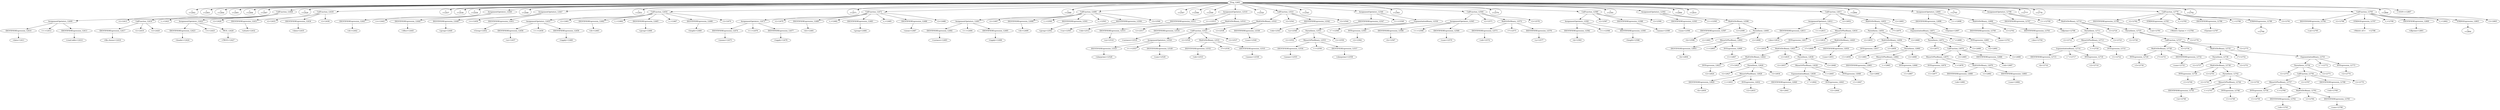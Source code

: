 digraph {

"Prog_12401"->"<
>12402";
"Prog_12401"->"<
>12403";
"Prog_12401"->"<
>12404";
"Prog_12401"->"<
>12405";
"Prog_12401"->"<
>12406";
"Prog_12401"->"<
>12407";
"Prog_12401"->"CallFunction_12408";
"CallFunction_12408"->"AssignmentOpetators_12409";
"AssignmentOpetators_12409"->"IDENTIFIERExpression_12410";
"IDENTIFIERExpression_12410"->"<data>12411";
"AssignmentOpetators_12409"->"<<->12412";
"AssignmentOpetators_12409"->"IDENTIFIERExpression_12413";
"IDENTIFIERExpression_12413"->"<read.table>12414";
"CallFunction_12408"->"<(>12415";
"CallFunction_12408"->"CallFunction_12416";
"CallFunction_12416"->"IDENTIFIERExpression_12417";
"IDENTIFIERExpression_12417"->"<file.choose>12418";
"CallFunction_12416"->"<(>12419";
"CallFunction_12416"->"<)>12420";
"CallFunction_12408"->"<,>12421";
"CallFunction_12408"->"AssignmentOpetators_12422";
"AssignmentOpetators_12422"->"IDENTIFIERExpression_12423";
"IDENTIFIERExpression_12423"->"<header>12424";
"AssignmentOpetators_12422"->"<=>12425";
"AssignmentOpetators_12422"->"TRUE_12426";
"TRUE_12426"->"<TRUE>12427";
"CallFunction_12408"->"<)>12428";
"Prog_12401"->"<
>12429";
"Prog_12401"->"CallFunction_12430";
"CallFunction_12430"->"IDENTIFIERExpression_12431";
"IDENTIFIERExpression_12431"->"<attach>12432";
"CallFunction_12430"->"<(>12433";
"CallFunction_12430"->"IDENTIFIERExpression_12434";
"IDENTIFIERExpression_12434"->"<data>12435";
"CallFunction_12430"->"<)>12436";
"Prog_12401"->"<
>12437";
"Prog_12401"->"<
>12438";
"Prog_12401"->"<
>12439";
"Prog_12401"->"AssignmentOpetators_12440";
"AssignmentOpetators_12440"->"IDENTIFIERExpression_12441";
"IDENTIFIERExpression_12441"->"<dv>12442";
"AssignmentOpetators_12440"->"<=>12443";
"AssignmentOpetators_12440"->"IDENTIFIERExpression_12444";
"IDENTIFIERExpression_12444"->"<After>12445";
"Prog_12401"->"<
>12446";
"Prog_12401"->"AssignmentOpetators_12447";
"AssignmentOpetators_12447"->"IDENTIFIERExpression_12448";
"IDENTIFIERExpression_12448"->"<group>12449";
"AssignmentOpetators_12447"->"<=>12450";
"AssignmentOpetators_12447"->"IDENTIFIERExpression_12451";
"IDENTIFIERExpression_12451"->"<Group>12452";
"Prog_12401"->"<
>12453";
"Prog_12401"->"CallFunction_12454";
"CallFunction_12454"->"AssignmentOpetators_12455";
"AssignmentOpetators_12455"->"IDENTIFIERExpression_12456";
"IDENTIFIERExpression_12456"->"<ni>12457";
"AssignmentOpetators_12455"->"<<->12458";
"AssignmentOpetators_12455"->"IDENTIFIERExpression_12459";
"IDENTIFIERExpression_12459"->"<tapply>12460";
"CallFunction_12454"->"<(>12461";
"CallFunction_12454"->"IDENTIFIERExpression_12462";
"IDENTIFIERExpression_12462"->"<dv>12463";
"CallFunction_12454"->"<,>12464";
"CallFunction_12454"->"IDENTIFIERExpression_12465";
"IDENTIFIERExpression_12465"->"<group>12466";
"CallFunction_12454"->"<,>12467";
"CallFunction_12454"->"IDENTIFIERExpression_12468";
"IDENTIFIERExpression_12468"->"<length>12469";
"CallFunction_12454"->"<)>12470";
"Prog_12401"->"<
>12471";
"Prog_12401"->"CallFunction_12472";
"CallFunction_12472"->"AssignmentOpetators_12473";
"AssignmentOpetators_12473"->"IDENTIFIERExpression_12474";
"IDENTIFIERExpression_12474"->"<means>12475";
"AssignmentOpetators_12473"->"<<->12476";
"AssignmentOpetators_12473"->"IDENTIFIERExpression_12477";
"IDENTIFIERExpression_12477"->"<tapply>12478";
"CallFunction_12472"->"<(>12479";
"CallFunction_12472"->"IDENTIFIERExpression_12480";
"IDENTIFIERExpression_12480"->"<dv>12481";
"CallFunction_12472"->"<,>12482";
"CallFunction_12472"->"IDENTIFIERExpression_12483";
"IDENTIFIERExpression_12483"->"<group>12484";
"CallFunction_12472"->"<,>12485";
"CallFunction_12472"->"IDENTIFIERExpression_12486";
"IDENTIFIERExpression_12486"->"<mean>12487";
"CallFunction_12472"->"<)>12488";
"Prog_12401"->"<
>12489";
"Prog_12401"->"CallFunction_12490";
"CallFunction_12490"->"AssignmentOpetators_12491";
"AssignmentOpetators_12491"->"IDENTIFIERExpression_12492";
"IDENTIFIERExpression_12492"->"<variance>12493";
"AssignmentOpetators_12491"->"<<->12494";
"AssignmentOpetators_12491"->"IDENTIFIERExpression_12495";
"IDENTIFIERExpression_12495"->"<tapply>12496";
"CallFunction_12490"->"<(>12497";
"CallFunction_12490"->"IDENTIFIERExpression_12498";
"IDENTIFIERExpression_12498"->"<dv>12499";
"CallFunction_12490"->"<,>12500";
"CallFunction_12490"->"IDENTIFIERExpression_12501";
"IDENTIFIERExpression_12501"->"<group>12502";
"CallFunction_12490"->"<,>12503";
"CallFunction_12490"->"IDENTIFIERExpression_12504";
"IDENTIFIERExpression_12504"->"<var>12505";
"CallFunction_12490"->"<)>12506";
"Prog_12401"->"<
>12507";
"Prog_12401"->"<
>12508";
"Prog_12401"->"<
>12509";
"Prog_12401"->"AssignmentOpetators_12510";
"AssignmentOpetators_12510"->"IDENTIFIERExpression_12511";
"IDENTIFIERExpression_12511"->"<wk>12512";
"AssignmentOpetators_12510"->"<<->12513";
"AssignmentOpetators_12510"->"MultOrDivBinary_12514";
"MultOrDivBinary_12514"->"IDENTIFIERExpression_12515";
"IDENTIFIERExpression_12515"->"<ni>12516";
"MultOrDivBinary_12514"->"</>12517";
"MultOrDivBinary_12514"->"IDENTIFIERExpression_12518";
"IDENTIFIERExpression_12518"->"<variance>12519";
"Prog_12401"->"<
>12520";
"Prog_12401"->"CallFunction_12521";
"CallFunction_12521"->"MultOrDivBinary_12522";
"MultOrDivBinary_12522"->"CallFunction_12523";
"CallFunction_12523"->"AssignmentOpetators_12524";
"AssignmentOpetators_12524"->"IDENTIFIERExpression_12525";
"IDENTIFIERExpression_12525"->"<xbarprime>12526";
"AssignmentOpetators_12524"->"<<->12527";
"AssignmentOpetators_12524"->"IDENTIFIERExpression_12528";
"IDENTIFIERExpression_12528"->"<sum>12529";
"CallFunction_12523"->"<(>12530";
"CallFunction_12523"->"MultOrDivBinary_12531";
"MultOrDivBinary_12531"->"IDENTIFIERExpression_12532";
"IDENTIFIERExpression_12532"->"<wk>12533";
"MultOrDivBinary_12531"->"<*>12534";
"MultOrDivBinary_12531"->"IDENTIFIERExpression_12535";
"IDENTIFIERExpression_12535"->"<means>12536";
"CallFunction_12523"->"<)>12537";
"MultOrDivBinary_12522"->"</>12538";
"MultOrDivBinary_12522"->"IDENTIFIERExpression_12539";
"IDENTIFIERExpression_12539"->"<sum>12540";
"CallFunction_12521"->"<(>12541";
"CallFunction_12521"->"IDENTIFIERExpression_12542";
"IDENTIFIERExpression_12542"->"<wk>12543";
"CallFunction_12521"->"<)>12544";
"Prog_12401"->"<
>12545";
"Prog_12401"->"AssignmentOpetators_12546";
"AssignmentOpetators_12546"->"IDENTIFIERExpression_12547";
"IDENTIFIERExpression_12547"->"<a>12548";
"AssignmentOpetators_12546"->"<<->12549";
"AssignmentOpetators_12546"->"ExponentiationBinary_12550";
"ExponentiationBinary_12550"->"Parenthesis_12551";
"Parenthesis_12551"->"<(>12552";
"Parenthesis_12551"->"MinusOrPlusBinary_12553";
"MinusOrPlusBinary_12553"->"IDENTIFIERExpression_12554";
"IDENTIFIERExpression_12554"->"<means>12555";
"MinusOrPlusBinary_12553"->"<->12556";
"MinusOrPlusBinary_12553"->"IDENTIFIERExpression_12557";
"IDENTIFIERExpression_12557"->"<xbarprime>12558";
"Parenthesis_12551"->"<)>12559";
"ExponentiationBinary_12550"->"<^>12560";
"ExponentiationBinary_12550"->"INTExpression_12561";
"INTExpression_12561"->"<2>12562";
"Prog_12401"->"<
>12563";
"Prog_12401"->"CallFunction_12564";
"CallFunction_12564"->"AssignmentOpetators_12565";
"AssignmentOpetators_12565"->"IDENTIFIERExpression_12566";
"IDENTIFIERExpression_12566"->"<b>12567";
"AssignmentOpetators_12565"->"<<->12568";
"AssignmentOpetators_12565"->"IDENTIFIERExpression_12569";
"IDENTIFIERExpression_12569"->"<sum>12570";
"CallFunction_12564"->"<(>12571";
"CallFunction_12564"->"MultOrDivBinary_12572";
"MultOrDivBinary_12572"->"IDENTIFIERExpression_12573";
"IDENTIFIERExpression_12573"->"<wk>12574";
"MultOrDivBinary_12572"->"<*>12575";
"MultOrDivBinary_12572"->"IDENTIFIERExpression_12576";
"IDENTIFIERExpression_12576"->"<a>12577";
"CallFunction_12564"->"<)>12578";
"Prog_12401"->"<
>12579";
"Prog_12401"->"CallFunction_12580";
"CallFunction_12580"->"AssignmentOpetators_12581";
"AssignmentOpetators_12581"->"IDENTIFIERExpression_12582";
"IDENTIFIERExpression_12582"->"<k>12583";
"AssignmentOpetators_12581"->"<<->12584";
"AssignmentOpetators_12581"->"IDENTIFIERExpression_12585";
"IDENTIFIERExpression_12585"->"<length>12586";
"CallFunction_12580"->"<(>12587";
"CallFunction_12580"->"IDENTIFIERExpression_12588";
"IDENTIFIERExpression_12588"->"<means>12589";
"CallFunction_12580"->"<)>12590";
"Prog_12401"->"<
>12591";
"Prog_12401"->"AssignmentOpetators_12592";
"AssignmentOpetators_12592"->"IDENTIFIERExpression_12593";
"IDENTIFIERExpression_12593"->"<num>12594";
"AssignmentOpetators_12592"->"<<->12595";
"AssignmentOpetators_12592"->"MultOrDivBinary_12596";
"MultOrDivBinary_12596"->"IDENTIFIERExpression_12597";
"IDENTIFIERExpression_12597"->"<b>12598";
"MultOrDivBinary_12596"->"</>12599";
"MultOrDivBinary_12596"->"Parenthesis_12600";
"Parenthesis_12600"->"<(>12601";
"Parenthesis_12600"->"MinusOrPlusBinary_12602";
"MinusOrPlusBinary_12602"->"IDENTIFIERExpression_12603";
"IDENTIFIERExpression_12603"->"<k>12604";
"MinusOrPlusBinary_12602"->"<->12605";
"MinusOrPlusBinary_12602"->"INTExpression_12606";
"INTExpression_12606"->"<1>12607";
"Parenthesis_12600"->"<)>12608";
"Prog_12401"->"<
>12609";
"Prog_12401"->"<
>12610";
"Prog_12401"->"CallFunction_12611";
"CallFunction_12611"->"AssignmentOpetators_12612";
"AssignmentOpetators_12612"->"IDENTIFIERExpression_12613";
"IDENTIFIERExpression_12613"->"<den>12614";
"AssignmentOpetators_12612"->"<<->12615";
"AssignmentOpetators_12612"->"MinusOrPlusBinary_12616";
"MinusOrPlusBinary_12616"->"INTExpression_12617";
"INTExpression_12617"->"<1>12618";
"MinusOrPlusBinary_12616"->"<+>12619";
"MinusOrPlusBinary_12616"->"MultOrDivBinary_12620";
"MultOrDivBinary_12620"->"MultOrDivBinary_12621";
"MultOrDivBinary_12621"->"MultOrDivBinary_12622";
"MultOrDivBinary_12622"->"INTExpression_12623";
"INTExpression_12623"->"<2>12624";
"MultOrDivBinary_12622"->"<*>12625";
"MultOrDivBinary_12622"->"Parenthesis_12626";
"Parenthesis_12626"->"<(>12627";
"Parenthesis_12626"->"MinusOrPlusBinary_12628";
"MinusOrPlusBinary_12628"->"IDENTIFIERExpression_12629";
"IDENTIFIERExpression_12629"->"<k>12630";
"MinusOrPlusBinary_12628"->"<->12631";
"MinusOrPlusBinary_12628"->"INTExpression_12632";
"INTExpression_12632"->"<2>12633";
"Parenthesis_12626"->"<)>12634";
"MultOrDivBinary_12621"->"</>12635";
"MultOrDivBinary_12621"->"Parenthesis_12636";
"Parenthesis_12636"->"<(>12637";
"Parenthesis_12636"->"MinusOrPlusBinary_12638";
"MinusOrPlusBinary_12638"->"ExponentiationBinary_12639";
"ExponentiationBinary_12639"->"IDENTIFIERExpression_12640";
"IDENTIFIERExpression_12640"->"<k>12641";
"ExponentiationBinary_12639"->"<^>12642";
"ExponentiationBinary_12639"->"INTExpression_12643";
"INTExpression_12643"->"<2>12644";
"MinusOrPlusBinary_12638"->"<->12645";
"MinusOrPlusBinary_12638"->"INTExpression_12646";
"INTExpression_12646"->"<1>12647";
"Parenthesis_12636"->"<)>12648";
"MultOrDivBinary_12620"->"<*>12649";
"MultOrDivBinary_12620"->"IDENTIFIERExpression_12650";
"IDENTIFIERExpression_12650"->"<sum>12651";
"CallFunction_12611"->"<(>12652";
"CallFunction_12611"->"MultOrDivBinary_12653";
"MultOrDivBinary_12653"->"Parenthesis_12654";
"Parenthesis_12654"->"<(>12655";
"Parenthesis_12654"->"MultOrDivBinary_12656";
"MultOrDivBinary_12656"->"INTExpression_12657";
"INTExpression_12657"->"<1>12658";
"MultOrDivBinary_12656"->"</>12659";
"MultOrDivBinary_12656"->"Parenthesis_12660";
"Parenthesis_12660"->"<(>12661";
"Parenthesis_12660"->"MinusOrPlusBinary_12662";
"MinusOrPlusBinary_12662"->"IDENTIFIERExpression_12663";
"IDENTIFIERExpression_12663"->"<ni>12664";
"MinusOrPlusBinary_12662"->"<->12665";
"MinusOrPlusBinary_12662"->"INTExpression_12666";
"INTExpression_12666"->"<1>12667";
"Parenthesis_12660"->"<)>12668";
"Parenthesis_12654"->"<)>12669";
"MultOrDivBinary_12653"->"<*>12670";
"MultOrDivBinary_12653"->"ExponentiationBinary_12671";
"ExponentiationBinary_12671"->"Parenthesis_12672";
"Parenthesis_12672"->"<(>12673";
"Parenthesis_12672"->"CallFunction_12674";
"CallFunction_12674"->"MinusOrPlusBinary_12675";
"MinusOrPlusBinary_12675"->"INTExpression_12676";
"INTExpression_12676"->"<1>12677";
"MinusOrPlusBinary_12675"->"<->12678";
"MinusOrPlusBinary_12675"->"MultOrDivBinary_12679";
"MultOrDivBinary_12679"->"IDENTIFIERExpression_12680";
"IDENTIFIERExpression_12680"->"<wk>12681";
"MultOrDivBinary_12679"->"</>12682";
"MultOrDivBinary_12679"->"IDENTIFIERExpression_12683";
"IDENTIFIERExpression_12683"->"<sum>12684";
"CallFunction_12674"->"<(>12685";
"CallFunction_12674"->"IDENTIFIERExpression_12686";
"IDENTIFIERExpression_12686"->"<wk>12687";
"CallFunction_12674"->"<)>12688";
"Parenthesis_12672"->"<)>12689";
"ExponentiationBinary_12671"->"<^>12690";
"ExponentiationBinary_12671"->"INTExpression_12691";
"INTExpression_12691"->"<2>12692";
"CallFunction_12611"->"<)>12693";
"Prog_12401"->"<
>12694";
"Prog_12401"->"AssignmentOpetators_12695";
"AssignmentOpetators_12695"->"IDENTIFIERExpression_12696";
"IDENTIFIERExpression_12696"->"<Fprime>12697";
"AssignmentOpetators_12695"->"<<->12698";
"AssignmentOpetators_12695"->"MultOrDivBinary_12699";
"MultOrDivBinary_12699"->"IDENTIFIERExpression_12700";
"IDENTIFIERExpression_12700"->"<num>12701";
"MultOrDivBinary_12699"->"</>12702";
"MultOrDivBinary_12699"->"IDENTIFIERExpression_12703";
"IDENTIFIERExpression_12703"->"<den>12704";
"Prog_12401"->"<
>12705";
"Prog_12401"->"AssignmentOpetators_12706";
"AssignmentOpetators_12706"->"IDENTIFIERExpression_12707";
"IDENTIFIERExpression_12707"->"<dfprime>12708";
"AssignmentOpetators_12706"->"<<->12709";
"AssignmentOpetators_12706"->"MultOrDivBinary_12710";
"MultOrDivBinary_12710"->"Parenthesis_12711";
"Parenthesis_12711"->"<(>12712";
"Parenthesis_12711"->"MinusOrPlusBinary_12713";
"MinusOrPlusBinary_12713"->"ExponentiationBinary_12714";
"ExponentiationBinary_12714"->"IDENTIFIERExpression_12715";
"IDENTIFIERExpression_12715"->"<k>12716";
"ExponentiationBinary_12714"->"<^>12717";
"ExponentiationBinary_12714"->"INTExpression_12718";
"INTExpression_12718"->"<2>12719";
"MinusOrPlusBinary_12713"->"<->12720";
"MinusOrPlusBinary_12713"->"INTExpression_12721";
"INTExpression_12721"->"<1>12722";
"Parenthesis_12711"->"<)>12723";
"MultOrDivBinary_12710"->"</>12724";
"MultOrDivBinary_12710"->"Parenthesis_12725";
"Parenthesis_12725"->"<(>12726";
"Parenthesis_12725"->"CallFunction_12727";
"CallFunction_12727"->"MultOrDivBinary_12728";
"MultOrDivBinary_12728"->"INTExpression_12729";
"INTExpression_12729"->"<3>12730";
"MultOrDivBinary_12728"->"<*>12731";
"MultOrDivBinary_12728"->"IDENTIFIERExpression_12732";
"IDENTIFIERExpression_12732"->"<sum>12733";
"CallFunction_12727"->"<(>12734";
"CallFunction_12727"->"MultOrDivBinary_12735";
"MultOrDivBinary_12735"->"Parenthesis_12736";
"Parenthesis_12736"->"<(>12737";
"Parenthesis_12736"->"MultOrDivBinary_12738";
"MultOrDivBinary_12738"->"INTExpression_12739";
"INTExpression_12739"->"<1>12740";
"MultOrDivBinary_12738"->"</>12741";
"MultOrDivBinary_12738"->"Parenthesis_12742";
"Parenthesis_12742"->"<(>12743";
"Parenthesis_12742"->"MinusOrPlusBinary_12744";
"MinusOrPlusBinary_12744"->"IDENTIFIERExpression_12745";
"IDENTIFIERExpression_12745"->"<ni>12746";
"MinusOrPlusBinary_12744"->"<->12747";
"MinusOrPlusBinary_12744"->"INTExpression_12748";
"INTExpression_12748"->"<1>12749";
"Parenthesis_12742"->"<)>12750";
"Parenthesis_12736"->"<)>12751";
"MultOrDivBinary_12735"->"<*>12752";
"MultOrDivBinary_12735"->"ExponentiationBinary_12753";
"ExponentiationBinary_12753"->"Parenthesis_12754";
"Parenthesis_12754"->"<(>12755";
"Parenthesis_12754"->"CallFunction_12756";
"CallFunction_12756"->"MinusOrPlusBinary_12757";
"MinusOrPlusBinary_12757"->"INTExpression_12758";
"INTExpression_12758"->"<1>12759";
"MinusOrPlusBinary_12757"->"<->12760";
"MinusOrPlusBinary_12757"->"MultOrDivBinary_12761";
"MultOrDivBinary_12761"->"IDENTIFIERExpression_12762";
"IDENTIFIERExpression_12762"->"<wk>12763";
"MultOrDivBinary_12761"->"</>12764";
"MultOrDivBinary_12761"->"IDENTIFIERExpression_12765";
"IDENTIFIERExpression_12765"->"<sum>12766";
"CallFunction_12756"->"<(>12767";
"CallFunction_12756"->"IDENTIFIERExpression_12768";
"IDENTIFIERExpression_12768"->"<wk>12769";
"CallFunction_12756"->"<)>12770";
"Parenthesis_12754"->"<)>12771";
"ExponentiationBinary_12753"->"<^>12772";
"ExponentiationBinary_12753"->"INTExpression_12773";
"INTExpression_12773"->"<2>12774";
"CallFunction_12727"->"<)>12775";
"Parenthesis_12725"->"<)>12776";
"Prog_12401"->"<
>12777";
"Prog_12401"->"<
>12778";
"Prog_12401"->"CallFunction_12779";
"CallFunction_12779"->"IDENTIFIERExpression_12780";
"IDENTIFIERExpression_12780"->"<cat>12781";
"CallFunction_12779"->"<(>12782";
"CallFunction_12779"->"STRINGExpression_12783";
"STRINGExpression_12783"->"<Welch's Fprime = >12784";
"CallFunction_12779"->"<,>12785";
"CallFunction_12779"->"IDENTIFIERExpression_12786";
"IDENTIFIERExpression_12786"->"<Fprime>12787";
"CallFunction_12779"->"<,>12788";
"CallFunction_12779"->"STRINGExpression_12789";
"STRINGExpression_12789"->"<\n>12790";
"CallFunction_12779"->"<)>12791";
"Prog_12401"->"<
>12792";
"Prog_12401"->"CallFunction_12793";
"CallFunction_12793"->"IDENTIFIERExpression_12794";
"IDENTIFIERExpression_12794"->"<cat>12795";
"CallFunction_12793"->"<(>12796";
"CallFunction_12793"->"STRINGExpression_12797";
"STRINGExpression_12797"->"<Welch's df =      >12798";
"CallFunction_12793"->"<,>12799";
"CallFunction_12793"->"IDENTIFIERExpression_12800";
"IDENTIFIERExpression_12800"->"<dfprime>12801";
"CallFunction_12793"->"<,>12802";
"CallFunction_12793"->"STRINGExpression_12803";
"STRINGExpression_12803"->"<\n>12804";
"CallFunction_12793"->"<)>12805";
"Prog_12401"->"<
>12806";
"Prog_12401"->"<<EOF>>12807";
}
